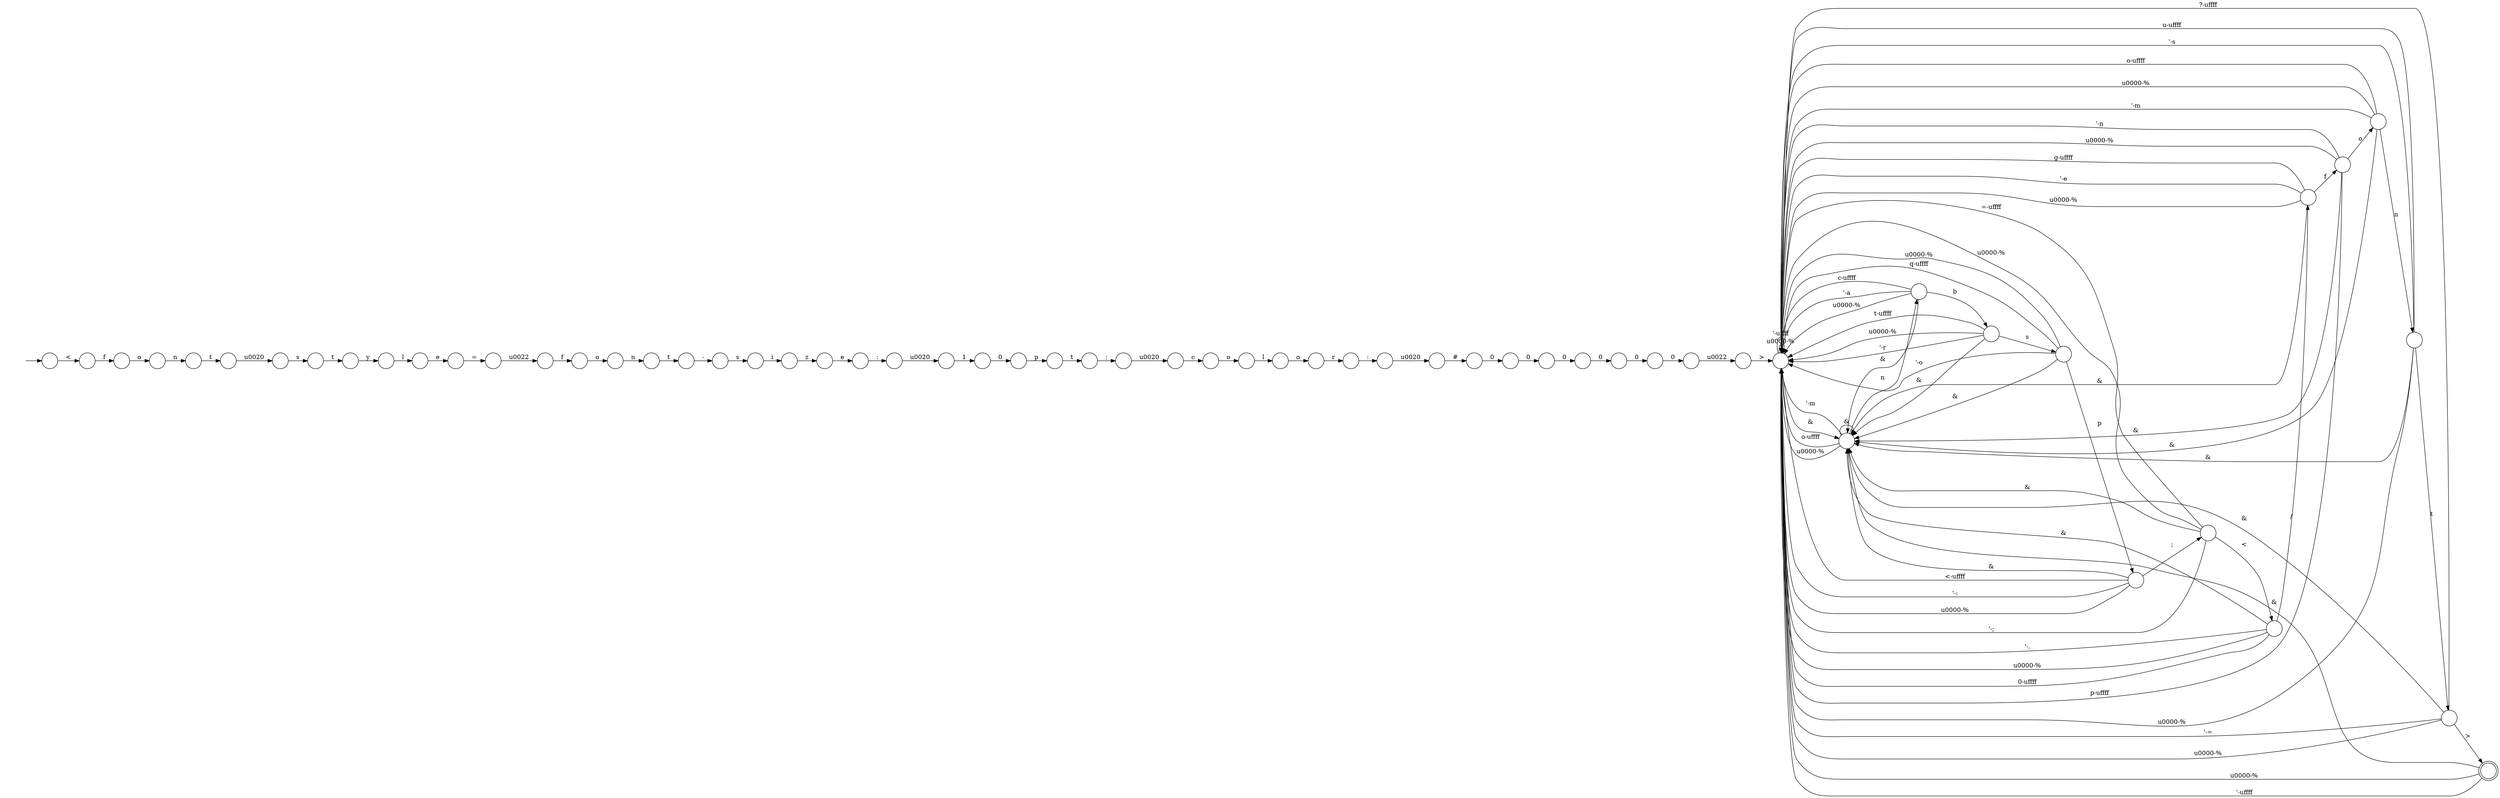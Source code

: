 digraph Automaton {
  rankdir = LR;
  0 [shape=circle,label=""];
  0 -> 40 [label="e"]
  1 [shape=circle,label=""];
  1 -> 25 [label="e"]
  2 [shape=circle,label=""];
  2 -> 57 [label="#"]
  3 [shape=circle,label=""];
  3 -> 16 [label="\u0020"]
  4 [shape=circle,label=""];
  4 -> 37 [label="0"]
  5 [shape=circle,label=""];
  5 -> 23 [label="s"]
  6 [shape=circle,label=""];
  6 -> 45 [label="f"]
  7 [shape=circle,label=""];
  7 -> 58 [label="s"]
  8 [shape=circle,label=""];
  8 -> 55 [label="&"]
  8 -> 56 [label="'-="]
  8 -> 27 [label=">"]
  8 -> 56 [label="\u0000-%"]
  8 -> 56 [label="?-\uffff"]
  9 [shape=circle,label=""];
  9 -> 14 [label="n"]
  10 [shape=circle,label=""];
  initial [shape=plaintext,label=""];
  initial -> 10
  10 -> 6 [label="<"]
  11 [shape=circle,label=""];
  11 -> 29 [label="n"]
  11 -> 56 [label="o-\uffff"]
  11 -> 55 [label="&"]
  11 -> 56 [label="\u0000-%"]
  11 -> 56 [label="'-m"]
  12 [shape=circle,label=""];
  12 -> 21 [label="\u0022"]
  13 [shape=circle,label=""];
  13 -> 56 [label="'-;"]
  13 -> 56 [label="=-\uffff"]
  13 -> 55 [label="&"]
  13 -> 56 [label="\u0000-%"]
  13 -> 48 [label="<"]
  14 [shape=circle,label=""];
  14 -> 51 [label="t"]
  15 [shape=circle,label=""];
  15 -> 54 [label="0"]
  16 [shape=circle,label=""];
  16 -> 19 [label="c"]
  17 [shape=circle,label=""];
  17 -> 42 [label=":"]
  18 [shape=circle,label=""];
  18 -> 53 [label="1"]
  19 [shape=circle,label=""];
  19 -> 26 [label="o"]
  20 [shape=circle,label=""];
  20 -> 56 [label="'-a"]
  20 -> 55 [label="&"]
  20 -> 35 [label="b"]
  20 -> 56 [label="\u0000-%"]
  20 -> 56 [label="c-\uffff"]
  21 [shape=circle,label=""];
  21 -> 34 [label="f"]
  22 [shape=circle,label=""];
  22 -> 3 [label=";"]
  23 [shape=circle,label=""];
  23 -> 49 [label="t"]
  24 [shape=circle,label=""];
  24 -> 5 [label="\u0020"]
  25 [shape=circle,label=""];
  25 -> 12 [label="="]
  26 [shape=circle,label=""];
  26 -> 50 [label="l"]
  27 [shape=doublecircle,label=""];
  27 -> 55 [label="&"]
  27 -> 56 [label="\u0000-%"]
  27 -> 56 [label="'-\uffff"]
  28 [shape=circle,label=""];
  28 -> 22 [label="t"]
  29 [shape=circle,label=""];
  29 -> 55 [label="&"]
  29 -> 8 [label="t"]
  29 -> 56 [label="\u0000-%"]
  29 -> 56 [label="u-\uffff"]
  29 -> 56 [label="'-s"]
  30 [shape=circle,label=""];
  30 -> 56 [label=">"]
  31 [shape=circle,label=""];
  31 -> 24 [label="t"]
  32 [shape=circle,label=""];
  32 -> 39 [label="f"]
  32 -> 55 [label="&"]
  32 -> 56 [label="g-\uffff"]
  32 -> 56 [label="'-e"]
  32 -> 56 [label="\u0000-%"]
  33 [shape=circle,label=""];
  33 -> 56 [label="q-\uffff"]
  33 -> 56 [label="'-o"]
  33 -> 55 [label="&"]
  33 -> 47 [label="p"]
  33 -> 56 [label="\u0000-%"]
  34 [shape=circle,label=""];
  34 -> 9 [label="o"]
  35 [shape=circle,label=""];
  35 -> 55 [label="&"]
  35 -> 33 [label="s"]
  35 -> 56 [label="t-\uffff"]
  35 -> 56 [label="\u0000-%"]
  35 -> 56 [label="'-r"]
  36 [shape=circle,label=""];
  36 -> 31 [label="n"]
  37 [shape=circle,label=""];
  37 -> 30 [label="\u0022"]
  38 [shape=circle,label=""];
  38 -> 46 [label="0"]
  39 [shape=circle,label=""];
  39 -> 56 [label="p-\uffff"]
  39 -> 56 [label="'-n"]
  39 -> 55 [label="&"]
  39 -> 56 [label="\u0000-%"]
  39 -> 11 [label="o"]
  40 [shape=circle,label=""];
  40 -> 41 [label=":"]
  41 [shape=circle,label=""];
  41 -> 18 [label="\u0020"]
  42 [shape=circle,label=""];
  42 -> 2 [label="\u0020"]
  43 [shape=circle,label=""];
  43 -> 28 [label="p"]
  44 [shape=circle,label=""];
  44 -> 0 [label="z"]
  45 [shape=circle,label=""];
  45 -> 36 [label="o"]
  46 [shape=circle,label=""];
  46 -> 15 [label="0"]
  47 [shape=circle,label=""];
  47 -> 56 [label="<-\uffff"]
  47 -> 56 [label="'-:"]
  47 -> 55 [label="&"]
  47 -> 13 [label=";"]
  47 -> 56 [label="\u0000-%"]
  48 [shape=circle,label=""];
  48 -> 56 [label="'-."]
  48 -> 55 [label="&"]
  48 -> 32 [label="/"]
  48 -> 56 [label="\u0000-%"]
  48 -> 56 [label="0-\uffff"]
  49 [shape=circle,label=""];
  49 -> 59 [label="y"]
  50 [shape=circle,label=""];
  50 -> 52 [label="o"]
  51 [shape=circle,label=""];
  51 -> 7 [label="-"]
  52 [shape=circle,label=""];
  52 -> 17 [label="r"]
  53 [shape=circle,label=""];
  53 -> 43 [label="0"]
  54 [shape=circle,label=""];
  54 -> 4 [label="0"]
  55 [shape=circle,label=""];
  55 -> 20 [label="n"]
  55 -> 56 [label="o-\uffff"]
  55 -> 55 [label="&"]
  55 -> 56 [label="\u0000-%"]
  55 -> 56 [label="'-m"]
  56 [shape=circle,label=""];
  56 -> 55 [label="&"]
  56 -> 56 [label="\u0000-%"]
  56 -> 56 [label="'-\uffff"]
  57 [shape=circle,label=""];
  57 -> 38 [label="0"]
  58 [shape=circle,label=""];
  58 -> 44 [label="i"]
  59 [shape=circle,label=""];
  59 -> 1 [label="l"]
}

